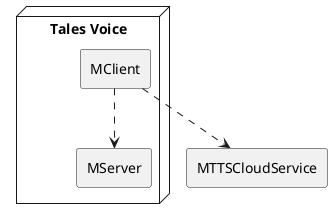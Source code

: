 @startuml lv1_module
skinparam componentStyle rectangle

node "Tales Voice" {
    [MClient] 
    [MServer]
}

component MClient 
component MServer 
component MTTSCloudService

MClient ..> MServer
MClient ..> MTTSCloudService

@enduml
